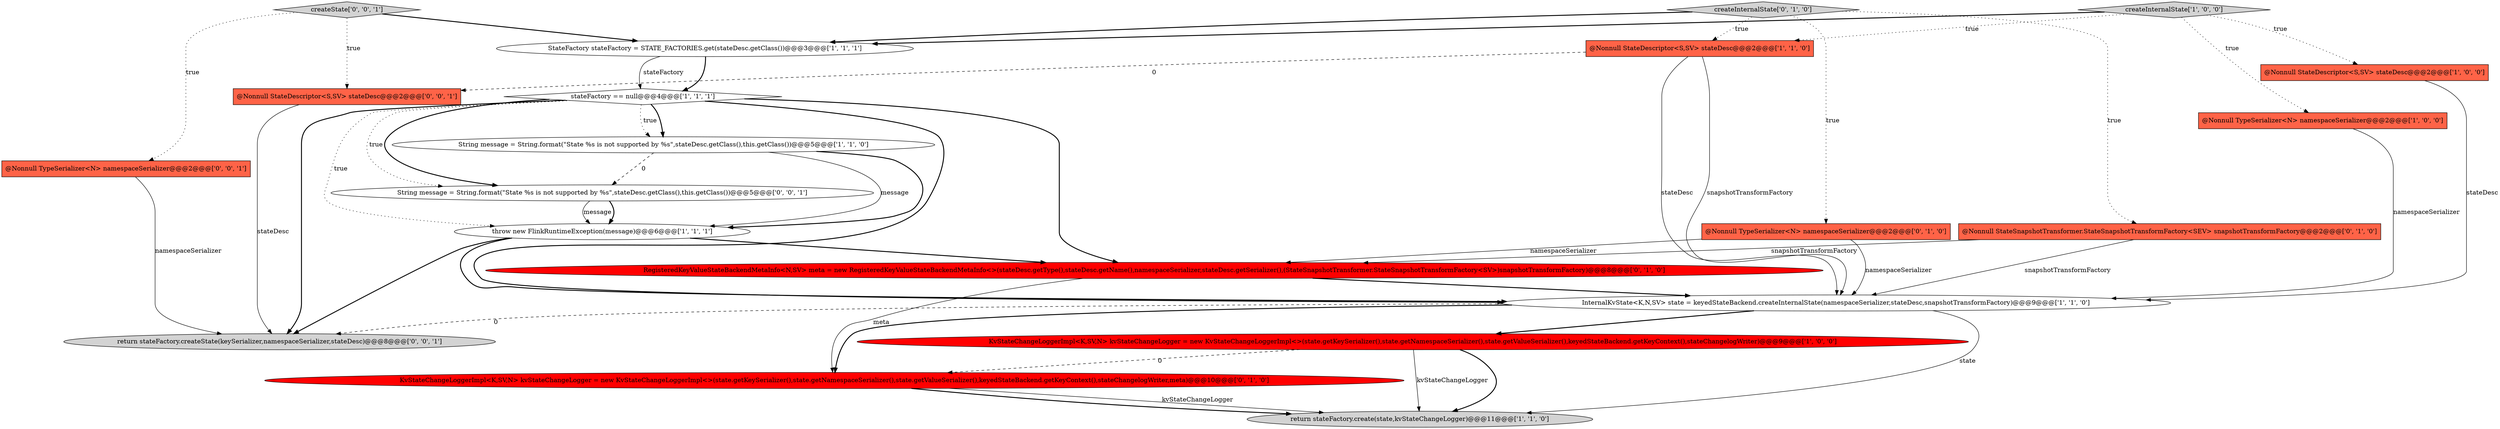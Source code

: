 digraph {
20 [style = filled, label = "return stateFactory.createState(keySerializer,namespaceSerializer,stateDesc)@@@8@@@['0', '0', '1']", fillcolor = lightgray, shape = ellipse image = "AAA0AAABBB3BBB"];
17 [style = filled, label = "String message = String.format(\"State %s is not supported by %s\",stateDesc.getClass(),this.getClass())@@@5@@@['0', '0', '1']", fillcolor = white, shape = ellipse image = "AAA0AAABBB3BBB"];
13 [style = filled, label = "RegisteredKeyValueStateBackendMetaInfo<N,SV> meta = new RegisteredKeyValueStateBackendMetaInfo<>(stateDesc.getType(),stateDesc.getName(),namespaceSerializer,stateDesc.getSerializer(),(StateSnapshotTransformer.StateSnapshotTransformFactory<SV>)snapshotTransformFactory)@@@8@@@['0', '1', '0']", fillcolor = red, shape = ellipse image = "AAA1AAABBB2BBB"];
11 [style = filled, label = "KvStateChangeLoggerImpl<K,SV,N> kvStateChangeLogger = new KvStateChangeLoggerImpl<>(state.getKeySerializer(),state.getNamespaceSerializer(),state.getValueSerializer(),keyedStateBackend.getKeyContext(),stateChangelogWriter,meta)@@@10@@@['0', '1', '0']", fillcolor = red, shape = ellipse image = "AAA1AAABBB2BBB"];
0 [style = filled, label = "@Nonnull StateDescriptor<S,SV> stateDesc@@@2@@@['1', '0', '0']", fillcolor = tomato, shape = box image = "AAA0AAABBB1BBB"];
8 [style = filled, label = "return stateFactory.create(state,kvStateChangeLogger)@@@11@@@['1', '1', '0']", fillcolor = lightgray, shape = ellipse image = "AAA0AAABBB1BBB"];
4 [style = filled, label = "KvStateChangeLoggerImpl<K,SV,N> kvStateChangeLogger = new KvStateChangeLoggerImpl<>(state.getKeySerializer(),state.getNamespaceSerializer(),state.getValueSerializer(),keyedStateBackend.getKeyContext(),stateChangelogWriter)@@@9@@@['1', '0', '0']", fillcolor = red, shape = ellipse image = "AAA1AAABBB1BBB"];
18 [style = filled, label = "createState['0', '0', '1']", fillcolor = lightgray, shape = diamond image = "AAA0AAABBB3BBB"];
3 [style = filled, label = "@Nonnull TypeSerializer<N> namespaceSerializer@@@2@@@['1', '0', '0']", fillcolor = tomato, shape = box image = "AAA0AAABBB1BBB"];
5 [style = filled, label = "String message = String.format(\"State %s is not supported by %s\",stateDesc.getClass(),this.getClass())@@@5@@@['1', '1', '0']", fillcolor = white, shape = ellipse image = "AAA0AAABBB1BBB"];
6 [style = filled, label = "throw new FlinkRuntimeException(message)@@@6@@@['1', '1', '1']", fillcolor = white, shape = ellipse image = "AAA0AAABBB1BBB"];
16 [style = filled, label = "@Nonnull TypeSerializer<N> namespaceSerializer@@@2@@@['0', '0', '1']", fillcolor = tomato, shape = box image = "AAA0AAABBB3BBB"];
12 [style = filled, label = "@Nonnull StateSnapshotTransformer.StateSnapshotTransformFactory<SEV> snapshotTransformFactory@@@2@@@['0', '1', '0']", fillcolor = tomato, shape = box image = "AAA0AAABBB2BBB"];
2 [style = filled, label = "stateFactory == null@@@4@@@['1', '1', '1']", fillcolor = white, shape = diamond image = "AAA0AAABBB1BBB"];
9 [style = filled, label = "@Nonnull StateDescriptor<S,SV> stateDesc@@@2@@@['1', '1', '0']", fillcolor = tomato, shape = box image = "AAA0AAABBB1BBB"];
10 [style = filled, label = "InternalKvState<K,N,SV> state = keyedStateBackend.createInternalState(namespaceSerializer,stateDesc,snapshotTransformFactory)@@@9@@@['1', '1', '0']", fillcolor = white, shape = ellipse image = "AAA0AAABBB1BBB"];
7 [style = filled, label = "createInternalState['1', '0', '0']", fillcolor = lightgray, shape = diamond image = "AAA0AAABBB1BBB"];
1 [style = filled, label = "StateFactory stateFactory = STATE_FACTORIES.get(stateDesc.getClass())@@@3@@@['1', '1', '1']", fillcolor = white, shape = ellipse image = "AAA0AAABBB1BBB"];
19 [style = filled, label = "@Nonnull StateDescriptor<S,SV> stateDesc@@@2@@@['0', '0', '1']", fillcolor = tomato, shape = box image = "AAA0AAABBB3BBB"];
15 [style = filled, label = "createInternalState['0', '1', '0']", fillcolor = lightgray, shape = diamond image = "AAA0AAABBB2BBB"];
14 [style = filled, label = "@Nonnull TypeSerializer<N> namespaceSerializer@@@2@@@['0', '1', '0']", fillcolor = tomato, shape = box image = "AAA0AAABBB2BBB"];
2->17 [style = bold, label=""];
13->10 [style = bold, label=""];
2->20 [style = bold, label=""];
7->1 [style = bold, label=""];
11->8 [style = solid, label="kvStateChangeLogger"];
12->10 [style = solid, label="snapshotTransformFactory"];
10->8 [style = solid, label="state"];
17->6 [style = bold, label=""];
18->16 [style = dotted, label="true"];
2->17 [style = dotted, label="true"];
18->19 [style = dotted, label="true"];
3->10 [style = solid, label="namespaceSerializer"];
13->11 [style = solid, label="meta"];
9->10 [style = solid, label="snapshotTransformFactory"];
7->9 [style = dotted, label="true"];
15->14 [style = dotted, label="true"];
7->0 [style = dotted, label="true"];
19->20 [style = solid, label="stateDesc"];
2->10 [style = bold, label=""];
9->10 [style = solid, label="stateDesc"];
15->9 [style = dotted, label="true"];
2->13 [style = bold, label=""];
9->19 [style = dashed, label="0"];
6->20 [style = bold, label=""];
12->13 [style = solid, label="snapshotTransformFactory"];
5->17 [style = dashed, label="0"];
5->6 [style = bold, label=""];
18->1 [style = bold, label=""];
15->1 [style = bold, label=""];
2->6 [style = dotted, label="true"];
14->10 [style = solid, label="namespaceSerializer"];
7->3 [style = dotted, label="true"];
6->10 [style = bold, label=""];
6->13 [style = bold, label=""];
17->6 [style = solid, label="message"];
1->2 [style = solid, label="stateFactory"];
10->4 [style = bold, label=""];
15->12 [style = dotted, label="true"];
4->8 [style = bold, label=""];
16->20 [style = solid, label="namespaceSerializer"];
11->8 [style = bold, label=""];
10->20 [style = dashed, label="0"];
1->2 [style = bold, label=""];
4->11 [style = dashed, label="0"];
4->8 [style = solid, label="kvStateChangeLogger"];
2->5 [style = dotted, label="true"];
14->13 [style = solid, label="namespaceSerializer"];
2->5 [style = bold, label=""];
5->6 [style = solid, label="message"];
10->11 [style = bold, label=""];
0->10 [style = solid, label="stateDesc"];
}
